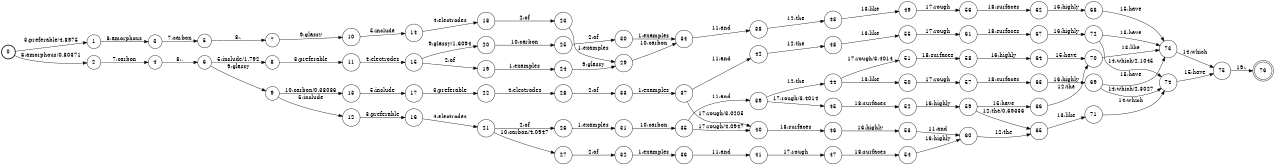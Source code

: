 digraph FST {
rankdir = LR;
size = "8.5,11";
label = "";
center = 1;
orientation = Portrait;
ranksep = "0.4";
nodesep = "0.25";
0 [label = "0", shape = circle, style = bold, fontsize = 14]
	0 -> 1 [label = "3:preferable/4.8975", fontsize = 14];
	0 -> 2 [label = "6:amorphous/0.80371", fontsize = 14];
1 [label = "1", shape = circle, style = solid, fontsize = 14]
	1 -> 3 [label = "6:amorphous", fontsize = 14];
2 [label = "2", shape = circle, style = solid, fontsize = 14]
	2 -> 4 [label = "7:carbon", fontsize = 14];
3 [label = "3", shape = circle, style = solid, fontsize = 14]
	3 -> 5 [label = "7:carbon", fontsize = 14];
4 [label = "4", shape = circle, style = solid, fontsize = 14]
	4 -> 6 [label = "8:,", fontsize = 14];
5 [label = "5", shape = circle, style = solid, fontsize = 14]
	5 -> 7 [label = "8:,", fontsize = 14];
6 [label = "6", shape = circle, style = solid, fontsize = 14]
	6 -> 8 [label = "5:include/1.792", fontsize = 14];
	6 -> 9 [label = "9:glassy", fontsize = 14];
7 [label = "7", shape = circle, style = solid, fontsize = 14]
	7 -> 10 [label = "9:glassy", fontsize = 14];
8 [label = "8", shape = circle, style = solid, fontsize = 14]
	8 -> 11 [label = "3:preferable", fontsize = 14];
9 [label = "9", shape = circle, style = solid, fontsize = 14]
	9 -> 12 [label = "5:include", fontsize = 14];
	9 -> 13 [label = "10:carbon/0.38086", fontsize = 14];
10 [label = "10", shape = circle, style = solid, fontsize = 14]
	10 -> 14 [label = "5:include", fontsize = 14];
11 [label = "11", shape = circle, style = solid, fontsize = 14]
	11 -> 15 [label = "4:electrodes", fontsize = 14];
12 [label = "12", shape = circle, style = solid, fontsize = 14]
	12 -> 16 [label = "3:preferable", fontsize = 14];
13 [label = "13", shape = circle, style = solid, fontsize = 14]
	13 -> 17 [label = "5:include", fontsize = 14];
14 [label = "14", shape = circle, style = solid, fontsize = 14]
	14 -> 18 [label = "4:electrodes", fontsize = 14];
15 [label = "15", shape = circle, style = solid, fontsize = 14]
	15 -> 19 [label = "2:of", fontsize = 14];
	15 -> 20 [label = "9:glassy/1.6094", fontsize = 14];
16 [label = "16", shape = circle, style = solid, fontsize = 14]
	16 -> 21 [label = "4:electrodes", fontsize = 14];
17 [label = "17", shape = circle, style = solid, fontsize = 14]
	17 -> 22 [label = "3:preferable", fontsize = 14];
18 [label = "18", shape = circle, style = solid, fontsize = 14]
	18 -> 23 [label = "2:of", fontsize = 14];
19 [label = "19", shape = circle, style = solid, fontsize = 14]
	19 -> 24 [label = "1:examples", fontsize = 14];
20 [label = "20", shape = circle, style = solid, fontsize = 14]
	20 -> 25 [label = "10:carbon", fontsize = 14];
21 [label = "21", shape = circle, style = solid, fontsize = 14]
	21 -> 26 [label = "2:of", fontsize = 14];
	21 -> 27 [label = "10:carbon/4.0947", fontsize = 14];
22 [label = "22", shape = circle, style = solid, fontsize = 14]
	22 -> 28 [label = "4:electrodes", fontsize = 14];
23 [label = "23", shape = circle, style = solid, fontsize = 14]
	23 -> 29 [label = "1:examples", fontsize = 14];
24 [label = "24", shape = circle, style = solid, fontsize = 14]
	24 -> 29 [label = "9:glassy", fontsize = 14];
25 [label = "25", shape = circle, style = solid, fontsize = 14]
	25 -> 30 [label = "2:of", fontsize = 14];
26 [label = "26", shape = circle, style = solid, fontsize = 14]
	26 -> 31 [label = "1:examples", fontsize = 14];
27 [label = "27", shape = circle, style = solid, fontsize = 14]
	27 -> 32 [label = "2:of", fontsize = 14];
28 [label = "28", shape = circle, style = solid, fontsize = 14]
	28 -> 33 [label = "2:of", fontsize = 14];
29 [label = "29", shape = circle, style = solid, fontsize = 14]
	29 -> 34 [label = "10:carbon", fontsize = 14];
30 [label = "30", shape = circle, style = solid, fontsize = 14]
	30 -> 34 [label = "1:examples", fontsize = 14];
31 [label = "31", shape = circle, style = solid, fontsize = 14]
	31 -> 35 [label = "10:carbon", fontsize = 14];
32 [label = "32", shape = circle, style = solid, fontsize = 14]
	32 -> 36 [label = "1:examples", fontsize = 14];
33 [label = "33", shape = circle, style = solid, fontsize = 14]
	33 -> 37 [label = "1:examples", fontsize = 14];
34 [label = "34", shape = circle, style = solid, fontsize = 14]
	34 -> 38 [label = "11:and", fontsize = 14];
35 [label = "35", shape = circle, style = solid, fontsize = 14]
	35 -> 39 [label = "11:and", fontsize = 14];
	35 -> 40 [label = "17:rough/4.0947", fontsize = 14];
36 [label = "36", shape = circle, style = solid, fontsize = 14]
	36 -> 41 [label = "11:and", fontsize = 14];
37 [label = "37", shape = circle, style = solid, fontsize = 14]
	37 -> 42 [label = "11:and", fontsize = 14];
	37 -> 40 [label = "17:rough/3.0205", fontsize = 14];
38 [label = "38", shape = circle, style = solid, fontsize = 14]
	38 -> 43 [label = "12:the", fontsize = 14];
39 [label = "39", shape = circle, style = solid, fontsize = 14]
	39 -> 44 [label = "12:the", fontsize = 14];
	39 -> 45 [label = "17:rough/3.4014", fontsize = 14];
40 [label = "40", shape = circle, style = solid, fontsize = 14]
	40 -> 46 [label = "18:surfaces", fontsize = 14];
41 [label = "41", shape = circle, style = solid, fontsize = 14]
	41 -> 47 [label = "17:rough", fontsize = 14];
42 [label = "42", shape = circle, style = solid, fontsize = 14]
	42 -> 48 [label = "12:the", fontsize = 14];
43 [label = "43", shape = circle, style = solid, fontsize = 14]
	43 -> 49 [label = "13:like", fontsize = 14];
44 [label = "44", shape = circle, style = solid, fontsize = 14]
	44 -> 50 [label = "13:like", fontsize = 14];
	44 -> 51 [label = "17:rough/3.4014", fontsize = 14];
45 [label = "45", shape = circle, style = solid, fontsize = 14]
	45 -> 52 [label = "18:surfaces", fontsize = 14];
46 [label = "46", shape = circle, style = solid, fontsize = 14]
	46 -> 53 [label = "16:highly", fontsize = 14];
47 [label = "47", shape = circle, style = solid, fontsize = 14]
	47 -> 54 [label = "18:surfaces", fontsize = 14];
48 [label = "48", shape = circle, style = solid, fontsize = 14]
	48 -> 55 [label = "13:like", fontsize = 14];
49 [label = "49", shape = circle, style = solid, fontsize = 14]
	49 -> 56 [label = "17:rough", fontsize = 14];
50 [label = "50", shape = circle, style = solid, fontsize = 14]
	50 -> 57 [label = "17:rough", fontsize = 14];
51 [label = "51", shape = circle, style = solid, fontsize = 14]
	51 -> 58 [label = "18:surfaces", fontsize = 14];
52 [label = "52", shape = circle, style = solid, fontsize = 14]
	52 -> 59 [label = "16:highly", fontsize = 14];
53 [label = "53", shape = circle, style = solid, fontsize = 14]
	53 -> 60 [label = "11:and", fontsize = 14];
54 [label = "54", shape = circle, style = solid, fontsize = 14]
	54 -> 60 [label = "16:highly", fontsize = 14];
55 [label = "55", shape = circle, style = solid, fontsize = 14]
	55 -> 61 [label = "17:rough", fontsize = 14];
56 [label = "56", shape = circle, style = solid, fontsize = 14]
	56 -> 62 [label = "18:surfaces", fontsize = 14];
57 [label = "57", shape = circle, style = solid, fontsize = 14]
	57 -> 63 [label = "18:surfaces", fontsize = 14];
58 [label = "58", shape = circle, style = solid, fontsize = 14]
	58 -> 64 [label = "16:highly", fontsize = 14];
59 [label = "59", shape = circle, style = solid, fontsize = 14]
	59 -> 65 [label = "12:the/0.69336", fontsize = 14];
	59 -> 66 [label = "15:have", fontsize = 14];
60 [label = "60", shape = circle, style = solid, fontsize = 14]
	60 -> 65 [label = "12:the", fontsize = 14];
61 [label = "61", shape = circle, style = solid, fontsize = 14]
	61 -> 67 [label = "18:surfaces", fontsize = 14];
62 [label = "62", shape = circle, style = solid, fontsize = 14]
	62 -> 68 [label = "16:highly", fontsize = 14];
63 [label = "63", shape = circle, style = solid, fontsize = 14]
	63 -> 69 [label = "16:highly", fontsize = 14];
64 [label = "64", shape = circle, style = solid, fontsize = 14]
	64 -> 70 [label = "15:have", fontsize = 14];
65 [label = "65", shape = circle, style = solid, fontsize = 14]
	65 -> 71 [label = "13:like", fontsize = 14];
66 [label = "66", shape = circle, style = solid, fontsize = 14]
	66 -> 70 [label = "12:the", fontsize = 14];
67 [label = "67", shape = circle, style = solid, fontsize = 14]
	67 -> 72 [label = "16:highly", fontsize = 14];
68 [label = "68", shape = circle, style = solid, fontsize = 14]
	68 -> 73 [label = "15:have", fontsize = 14];
69 [label = "69", shape = circle, style = solid, fontsize = 14]
	69 -> 74 [label = "14:which/2.3027", fontsize = 14];
	69 -> 73 [label = "15:have", fontsize = 14];
70 [label = "70", shape = circle, style = solid, fontsize = 14]
	70 -> 73 [label = "13:like", fontsize = 14];
71 [label = "71", shape = circle, style = solid, fontsize = 14]
	71 -> 74 [label = "14:which", fontsize = 14];
72 [label = "72", shape = circle, style = solid, fontsize = 14]
	72 -> 74 [label = "14:which/2.1045", fontsize = 14];
	72 -> 73 [label = "15:have", fontsize = 14];
73 [label = "73", shape = circle, style = solid, fontsize = 14]
	73 -> 75 [label = "14:which", fontsize = 14];
74 [label = "74", shape = circle, style = solid, fontsize = 14]
	74 -> 75 [label = "15:have", fontsize = 14];
75 [label = "75", shape = circle, style = solid, fontsize = 14]
	75 -> 76 [label = "19:.", fontsize = 14];
76 [label = "76", shape = doublecircle, style = solid, fontsize = 14]
}
